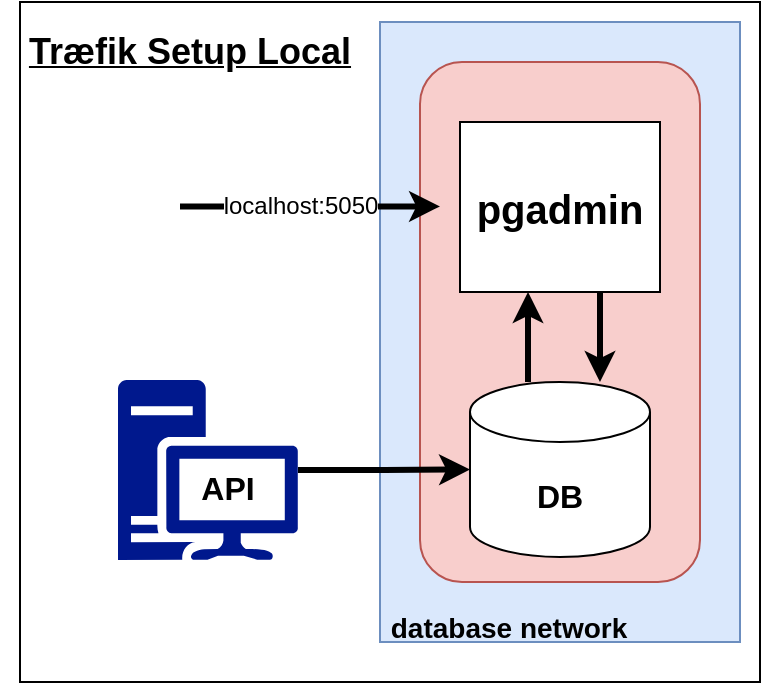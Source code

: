 <mxfile version="21.3.7" type="device">
  <diagram name="Page-1" id="MHqlvqx7FqDZ3-izeYMZ">
    <mxGraphModel dx="1185" dy="703" grid="1" gridSize="10" guides="1" tooltips="1" connect="1" arrows="1" fold="1" page="1" pageScale="1" pageWidth="827" pageHeight="1169" math="0" shadow="0">
      <root>
        <mxCell id="0" />
        <mxCell id="1" parent="0" />
        <mxCell id="WjoS6a5MXgaJo1_vFzQs-7" value="" style="rounded=0;whiteSpace=wrap;html=1;" parent="1" vertex="1">
          <mxGeometry x="10" y="50" width="370" height="340" as="geometry" />
        </mxCell>
        <mxCell id="40pNRldAVp_o9qbd7GbC-37" value="" style="rounded=0;whiteSpace=wrap;html=1;fillColor=#dae8fc;strokeColor=#6c8ebf;" parent="1" vertex="1">
          <mxGeometry x="190" y="60" width="180" height="310" as="geometry" />
        </mxCell>
        <mxCell id="40pNRldAVp_o9qbd7GbC-22" value="" style="rounded=1;whiteSpace=wrap;html=1;fillColor=#f8cecc;strokeColor=#b85450;" parent="1" vertex="1">
          <mxGeometry x="210" y="80" width="140" height="260" as="geometry" />
        </mxCell>
        <mxCell id="xfNYurugwk0_LkikgmJU-4" style="edgeStyle=orthogonalEdgeStyle;rounded=0;orthogonalLoop=1;jettySize=auto;html=1;entryX=0.5;entryY=0;entryDx=0;entryDy=0;entryPerimeter=0;strokeWidth=3;" edge="1" parent="1">
          <mxGeometry relative="1" as="geometry">
            <mxPoint x="300" y="195" as="sourcePoint" />
            <mxPoint x="300" y="240" as="targetPoint" />
          </mxGeometry>
        </mxCell>
        <mxCell id="40pNRldAVp_o9qbd7GbC-6" value="&lt;b&gt;&lt;font style=&quot;font-size: 20px;&quot;&gt;pgadmin&lt;/font&gt;&lt;/b&gt;" style="rounded=0;whiteSpace=wrap;html=1;" parent="1" vertex="1">
          <mxGeometry x="230" y="110" width="100" height="85" as="geometry" />
        </mxCell>
        <mxCell id="40pNRldAVp_o9qbd7GbC-24" value="&lt;b&gt;&lt;font style=&quot;font-size: 14px;&quot;&gt;database network&lt;/font&gt;&lt;/b&gt;" style="text;html=1;strokeColor=none;fillColor=none;align=center;verticalAlign=middle;whiteSpace=wrap;rounded=0;" parent="1" vertex="1">
          <mxGeometry x="190" y="348" width="129" height="30" as="geometry" />
        </mxCell>
        <mxCell id="xfNYurugwk0_LkikgmJU-2" style="edgeStyle=orthogonalEdgeStyle;rounded=0;orthogonalLoop=1;jettySize=auto;html=1;entryX=0.5;entryY=1;entryDx=0;entryDy=0;strokeWidth=3;" edge="1" parent="1">
          <mxGeometry relative="1" as="geometry">
            <mxPoint x="264" y="240" as="sourcePoint" />
            <mxPoint x="264" y="195" as="targetPoint" />
          </mxGeometry>
        </mxCell>
        <mxCell id="WjoS6a5MXgaJo1_vFzQs-3" value="&lt;b&gt;&lt;font style=&quot;font-size: 16px;&quot;&gt;DB&lt;/font&gt;&lt;/b&gt;" style="shape=cylinder3;whiteSpace=wrap;html=1;boundedLbl=1;backgroundOutline=1;size=15;" parent="1" vertex="1">
          <mxGeometry x="235" y="240" width="90" height="87.5" as="geometry" />
        </mxCell>
        <mxCell id="WjoS6a5MXgaJo1_vFzQs-8" value="&lt;b&gt;&lt;font style=&quot;font-size: 18px;&quot;&gt;&lt;u&gt;Træfik Setup Local&lt;/u&gt;&lt;/font&gt;&lt;/b&gt;" style="text;html=1;strokeColor=none;fillColor=none;align=center;verticalAlign=middle;whiteSpace=wrap;rounded=0;" parent="1" vertex="1">
          <mxGeometry y="60" width="190" height="30" as="geometry" />
        </mxCell>
        <mxCell id="xfNYurugwk0_LkikgmJU-6" value="" style="group" vertex="1" connectable="0" parent="1">
          <mxGeometry x="59" y="239" width="90" height="90" as="geometry" />
        </mxCell>
        <mxCell id="WjoS6a5MXgaJo1_vFzQs-4" value="" style="sketch=0;aspect=fixed;pointerEvents=1;shadow=0;dashed=0;html=1;strokeColor=none;labelPosition=center;verticalLabelPosition=bottom;verticalAlign=top;align=center;fillColor=#00188D;shape=mxgraph.mscae.enterprise.workstation_client" parent="xfNYurugwk0_LkikgmJU-6" vertex="1">
          <mxGeometry width="90" height="90" as="geometry" />
        </mxCell>
        <mxCell id="WjoS6a5MXgaJo1_vFzQs-5" value="&lt;b&gt;&lt;font style=&quot;font-size: 16px;&quot;&gt;API&lt;/font&gt;&lt;/b&gt;" style="text;html=1;strokeColor=none;fillColor=none;align=center;verticalAlign=middle;whiteSpace=wrap;rounded=0;" parent="xfNYurugwk0_LkikgmJU-6" vertex="1">
          <mxGeometry x="25" y="39" width="60" height="30" as="geometry" />
        </mxCell>
        <mxCell id="xfNYurugwk0_LkikgmJU-9" style="edgeStyle=orthogonalEdgeStyle;rounded=0;orthogonalLoop=1;jettySize=auto;html=1;entryX=0;entryY=0.5;entryDx=0;entryDy=0;entryPerimeter=0;strokeWidth=3;" edge="1" parent="1" source="WjoS6a5MXgaJo1_vFzQs-4" target="WjoS6a5MXgaJo1_vFzQs-3">
          <mxGeometry relative="1" as="geometry" />
        </mxCell>
        <mxCell id="xfNYurugwk0_LkikgmJU-11" value="" style="endArrow=classic;html=1;rounded=0;strokeWidth=3;" edge="1" parent="1">
          <mxGeometry relative="1" as="geometry">
            <mxPoint x="90" y="152.21" as="sourcePoint" />
            <mxPoint x="220" y="152.21" as="targetPoint" />
          </mxGeometry>
        </mxCell>
        <mxCell id="xfNYurugwk0_LkikgmJU-12" value="&lt;font style=&quot;font-size: 12px;&quot;&gt;localhost:5050&lt;/font&gt;" style="edgeLabel;resizable=0;html=1;align=center;verticalAlign=middle;" connectable="0" vertex="1" parent="xfNYurugwk0_LkikgmJU-11">
          <mxGeometry relative="1" as="geometry">
            <mxPoint x="-5" as="offset" />
          </mxGeometry>
        </mxCell>
      </root>
    </mxGraphModel>
  </diagram>
</mxfile>
